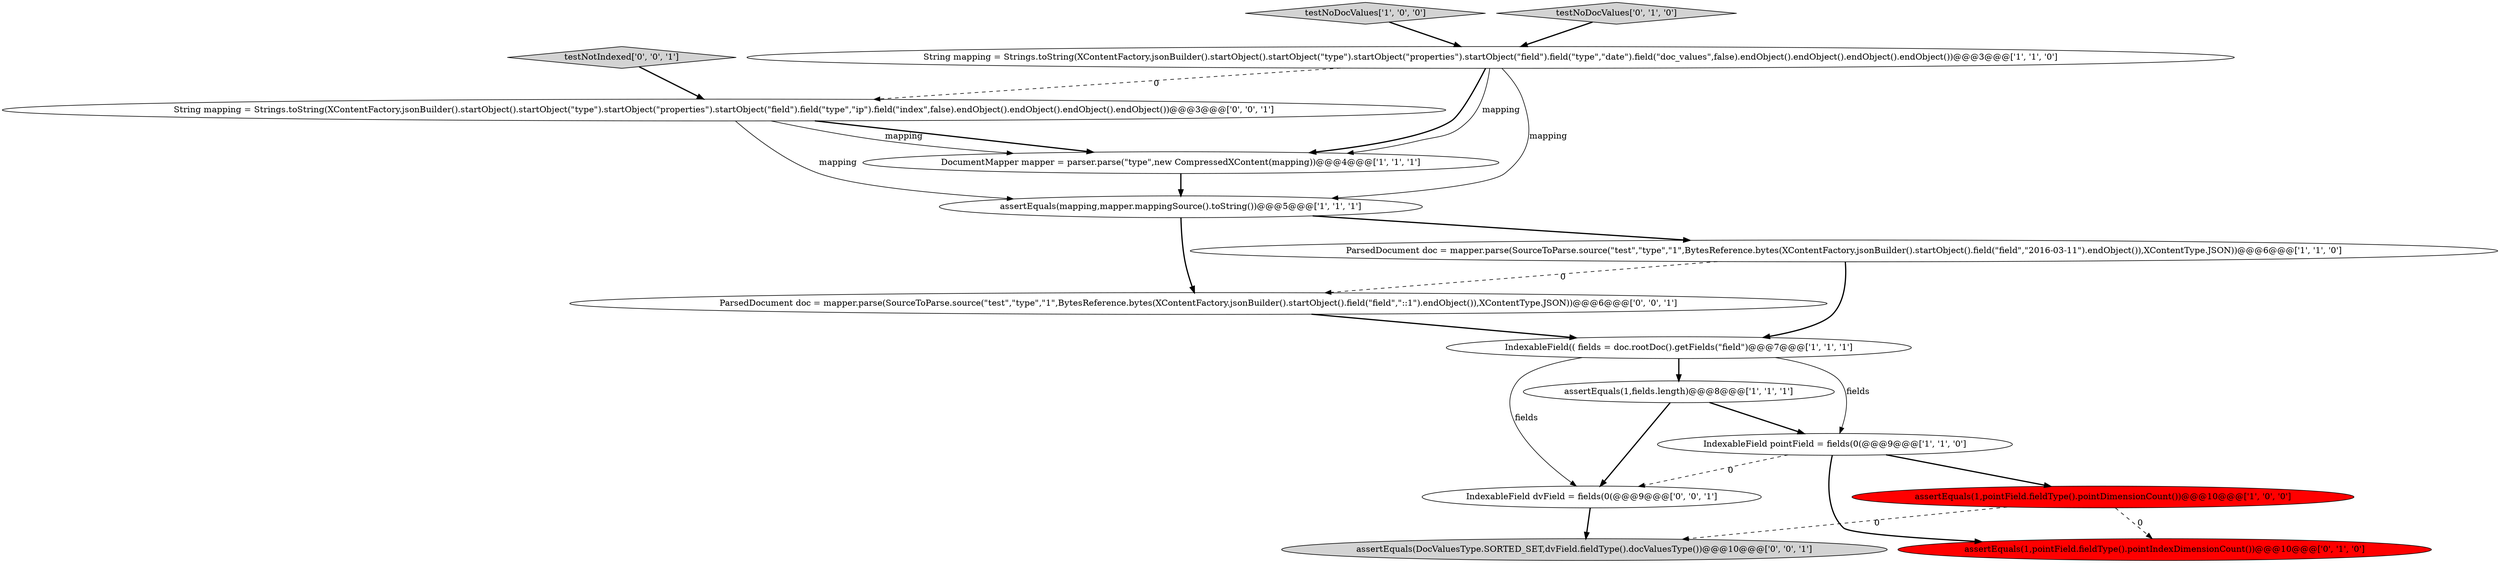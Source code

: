 digraph {
2 [style = filled, label = "IndexableField(( fields = doc.rootDoc().getFields(\"field\")@@@7@@@['1', '1', '1']", fillcolor = white, shape = ellipse image = "AAA0AAABBB1BBB"];
7 [style = filled, label = "String mapping = Strings.toString(XContentFactory.jsonBuilder().startObject().startObject(\"type\").startObject(\"properties\").startObject(\"field\").field(\"type\",\"date\").field(\"doc_values\",false).endObject().endObject().endObject().endObject())@@@3@@@['1', '1', '0']", fillcolor = white, shape = ellipse image = "AAA0AAABBB1BBB"];
6 [style = filled, label = "assertEquals(1,pointField.fieldType().pointDimensionCount())@@@10@@@['1', '0', '0']", fillcolor = red, shape = ellipse image = "AAA1AAABBB1BBB"];
3 [style = filled, label = "testNoDocValues['1', '0', '0']", fillcolor = lightgray, shape = diamond image = "AAA0AAABBB1BBB"];
0 [style = filled, label = "DocumentMapper mapper = parser.parse(\"type\",new CompressedXContent(mapping))@@@4@@@['1', '1', '1']", fillcolor = white, shape = ellipse image = "AAA0AAABBB1BBB"];
9 [style = filled, label = "testNoDocValues['0', '1', '0']", fillcolor = lightgray, shape = diamond image = "AAA0AAABBB2BBB"];
11 [style = filled, label = "IndexableField dvField = fields(0(@@@9@@@['0', '0', '1']", fillcolor = white, shape = ellipse image = "AAA0AAABBB3BBB"];
10 [style = filled, label = "assertEquals(1,pointField.fieldType().pointIndexDimensionCount())@@@10@@@['0', '1', '0']", fillcolor = red, shape = ellipse image = "AAA1AAABBB2BBB"];
15 [style = filled, label = "ParsedDocument doc = mapper.parse(SourceToParse.source(\"test\",\"type\",\"1\",BytesReference.bytes(XContentFactory.jsonBuilder().startObject().field(\"field\",\"::1\").endObject()),XContentType.JSON))@@@6@@@['0', '0', '1']", fillcolor = white, shape = ellipse image = "AAA0AAABBB3BBB"];
5 [style = filled, label = "IndexableField pointField = fields(0(@@@9@@@['1', '1', '0']", fillcolor = white, shape = ellipse image = "AAA0AAABBB1BBB"];
8 [style = filled, label = "ParsedDocument doc = mapper.parse(SourceToParse.source(\"test\",\"type\",\"1\",BytesReference.bytes(XContentFactory.jsonBuilder().startObject().field(\"field\",\"2016-03-11\").endObject()),XContentType.JSON))@@@6@@@['1', '1', '0']", fillcolor = white, shape = ellipse image = "AAA0AAABBB1BBB"];
13 [style = filled, label = "assertEquals(DocValuesType.SORTED_SET,dvField.fieldType().docValuesType())@@@10@@@['0', '0', '1']", fillcolor = lightgray, shape = ellipse image = "AAA0AAABBB3BBB"];
14 [style = filled, label = "testNotIndexed['0', '0', '1']", fillcolor = lightgray, shape = diamond image = "AAA0AAABBB3BBB"];
12 [style = filled, label = "String mapping = Strings.toString(XContentFactory.jsonBuilder().startObject().startObject(\"type\").startObject(\"properties\").startObject(\"field\").field(\"type\",\"ip\").field(\"index\",false).endObject().endObject().endObject().endObject())@@@3@@@['0', '0', '1']", fillcolor = white, shape = ellipse image = "AAA0AAABBB3BBB"];
1 [style = filled, label = "assertEquals(mapping,mapper.mappingSource().toString())@@@5@@@['1', '1', '1']", fillcolor = white, shape = ellipse image = "AAA0AAABBB1BBB"];
4 [style = filled, label = "assertEquals(1,fields.length)@@@8@@@['1', '1', '1']", fillcolor = white, shape = ellipse image = "AAA0AAABBB1BBB"];
12->1 [style = solid, label="mapping"];
5->10 [style = bold, label=""];
15->2 [style = bold, label=""];
1->8 [style = bold, label=""];
1->15 [style = bold, label=""];
8->15 [style = dashed, label="0"];
7->0 [style = bold, label=""];
9->7 [style = bold, label=""];
2->4 [style = bold, label=""];
12->0 [style = bold, label=""];
6->10 [style = dashed, label="0"];
2->11 [style = solid, label="fields"];
7->0 [style = solid, label="mapping"];
6->13 [style = dashed, label="0"];
5->6 [style = bold, label=""];
8->2 [style = bold, label=""];
3->7 [style = bold, label=""];
5->11 [style = dashed, label="0"];
0->1 [style = bold, label=""];
14->12 [style = bold, label=""];
11->13 [style = bold, label=""];
2->5 [style = solid, label="fields"];
7->12 [style = dashed, label="0"];
4->11 [style = bold, label=""];
4->5 [style = bold, label=""];
7->1 [style = solid, label="mapping"];
12->0 [style = solid, label="mapping"];
}
